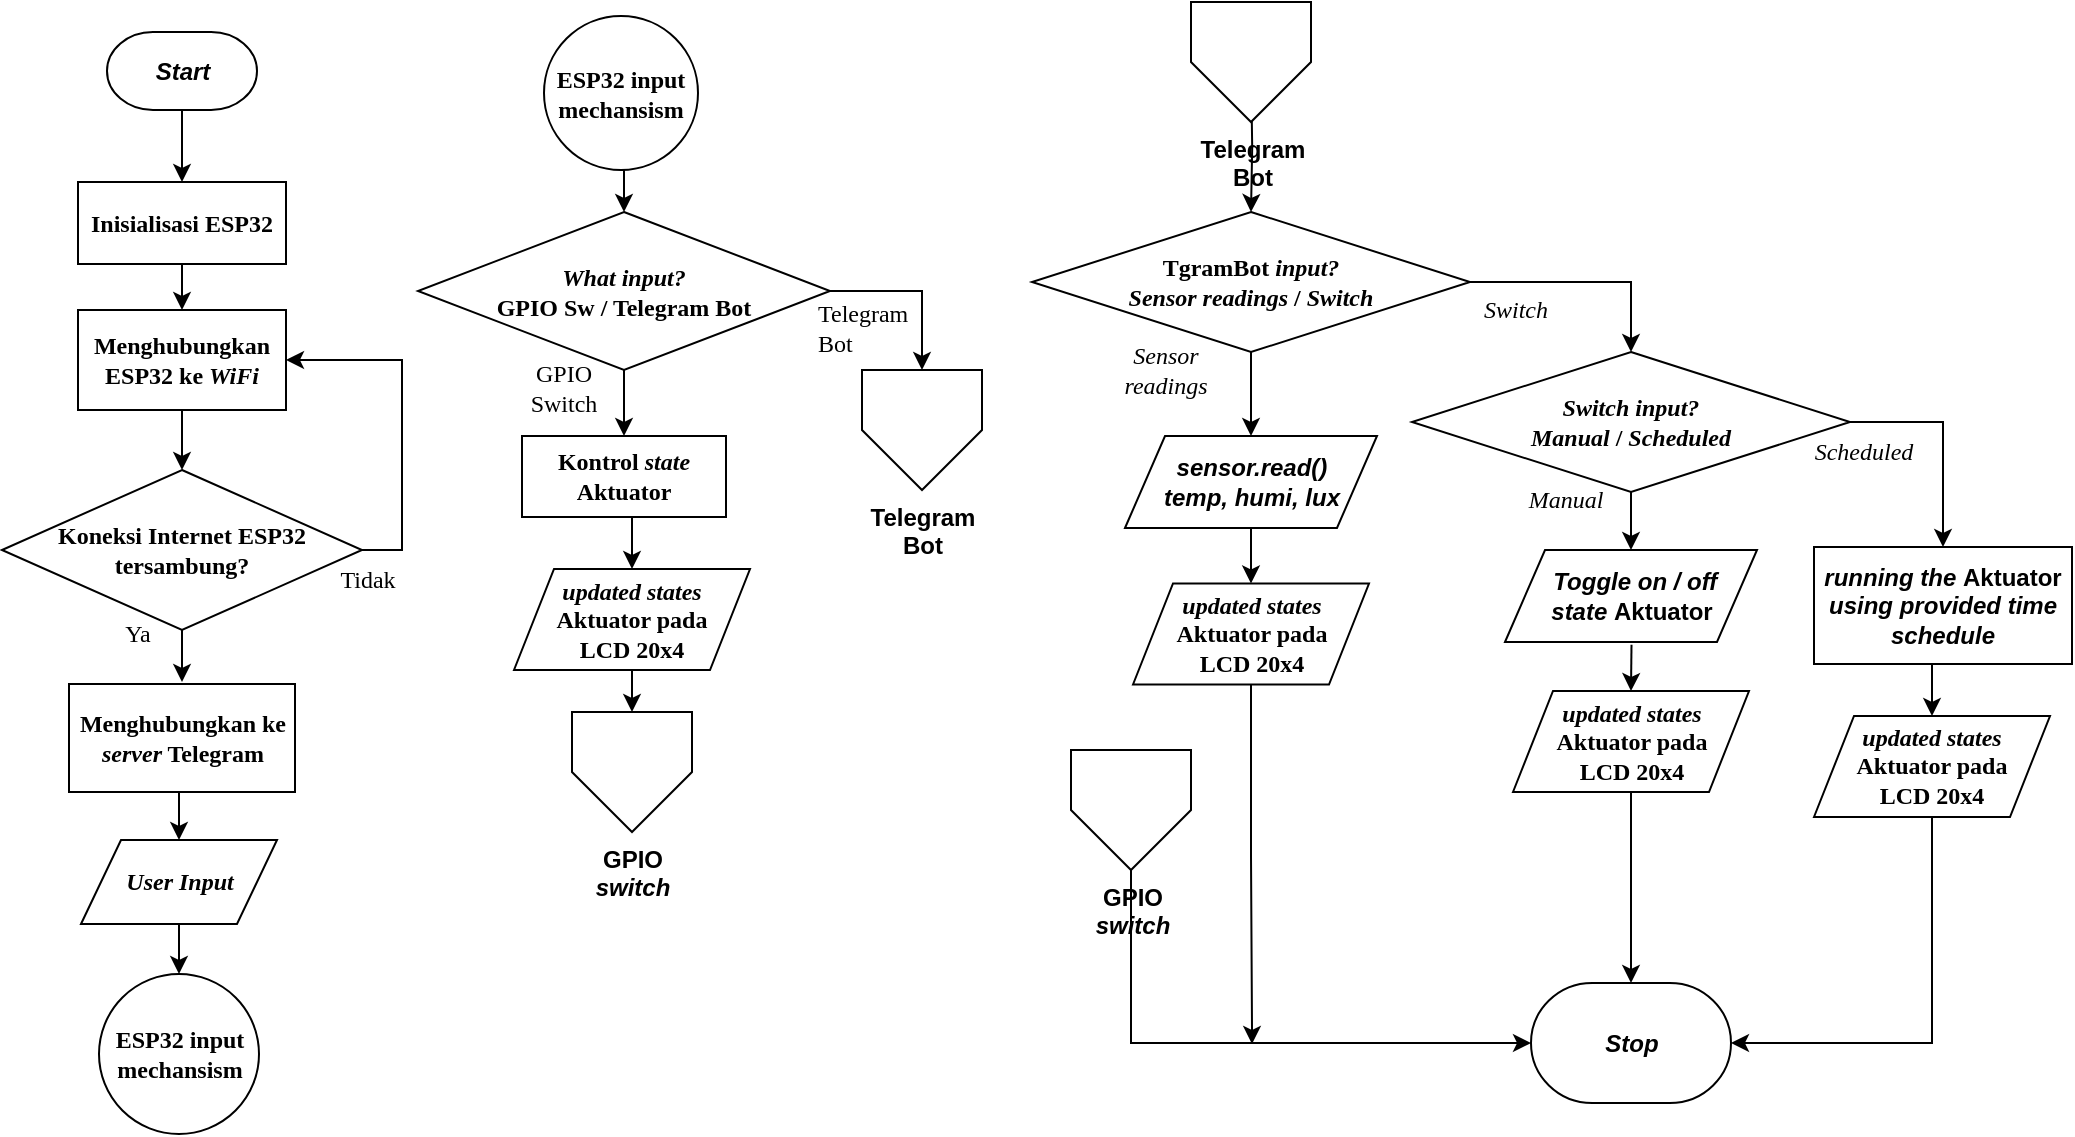 <mxfile version="20.8.5" type="device"><diagram id="wEyE0EljjdfhALlqWIyy" name="Halaman-1"><mxGraphModel dx="1615" dy="795" grid="0" gridSize="10" guides="1" tooltips="1" connect="1" arrows="1" fold="1" page="1" pageScale="1" pageWidth="1169" pageHeight="827" math="0" shadow="0"><root><mxCell id="0"/><mxCell id="1" parent="0"/><mxCell id="iNC4TQKwrpO1AQcwmITD-32" style="edgeStyle=orthogonalEdgeStyle;rounded=0;orthogonalLoop=1;jettySize=auto;html=1;exitX=0.5;exitY=1;exitDx=0;exitDy=0;exitPerimeter=0;entryX=0.5;entryY=0;entryDx=0;entryDy=0;fontFamily=Times New Roman;" parent="1" source="iNC4TQKwrpO1AQcwmITD-3" target="iNC4TQKwrpO1AQcwmITD-4" edge="1"><mxGeometry relative="1" as="geometry"/></mxCell><mxCell id="iNC4TQKwrpO1AQcwmITD-3" value="&lt;i&gt;&lt;b&gt;Start&lt;/b&gt;&lt;/i&gt;" style="strokeWidth=1;html=1;shape=mxgraph.flowchart.terminator;whiteSpace=wrap;" parent="1" vertex="1"><mxGeometry x="62.5" y="21" width="75" height="39" as="geometry"/></mxCell><mxCell id="iNC4TQKwrpO1AQcwmITD-33" style="edgeStyle=orthogonalEdgeStyle;rounded=0;orthogonalLoop=1;jettySize=auto;html=1;exitX=0.5;exitY=1;exitDx=0;exitDy=0;entryX=0.5;entryY=0;entryDx=0;entryDy=0;fontFamily=Times New Roman;" parent="1" source="iNC4TQKwrpO1AQcwmITD-4" target="iNC4TQKwrpO1AQcwmITD-6" edge="1"><mxGeometry relative="1" as="geometry"/></mxCell><mxCell id="iNC4TQKwrpO1AQcwmITD-4" value="&lt;b&gt;&lt;font face=&quot;Times New Roman&quot;&gt;Inisialisasi ESP32&lt;/font&gt;&lt;/b&gt;" style="rounded=0;whiteSpace=wrap;html=1;" parent="1" vertex="1"><mxGeometry x="48" y="96" width="104" height="41" as="geometry"/></mxCell><mxCell id="iNC4TQKwrpO1AQcwmITD-34" style="edgeStyle=orthogonalEdgeStyle;rounded=0;orthogonalLoop=1;jettySize=auto;html=1;exitX=0.5;exitY=1;exitDx=0;exitDy=0;entryX=0.5;entryY=0;entryDx=0;entryDy=0;entryPerimeter=0;fontFamily=Times New Roman;" parent="1" source="iNC4TQKwrpO1AQcwmITD-6" target="iNC4TQKwrpO1AQcwmITD-8" edge="1"><mxGeometry relative="1" as="geometry"/></mxCell><mxCell id="iNC4TQKwrpO1AQcwmITD-6" value="&lt;b&gt;&lt;font face=&quot;Times New Roman&quot;&gt;Menghubungkan ESP32 ke &lt;i&gt;WiFi&lt;/i&gt;&lt;br&gt;&lt;/font&gt;&lt;/b&gt;" style="rounded=0;whiteSpace=wrap;html=1;" parent="1" vertex="1"><mxGeometry x="48" y="160" width="104" height="50" as="geometry"/></mxCell><mxCell id="iNC4TQKwrpO1AQcwmITD-30" style="edgeStyle=orthogonalEdgeStyle;rounded=0;orthogonalLoop=1;jettySize=auto;html=1;exitX=0.5;exitY=1;exitDx=0;exitDy=0;fontFamily=Times New Roman;entryX=0.5;entryY=0;entryDx=0;entryDy=0;" parent="1" source="iNC4TQKwrpO1AQcwmITD-7" target="HlXd1qT1jkH5dcbXWJ3G-3" edge="1"><mxGeometry relative="1" as="geometry"><mxPoint x="103.5" y="452" as="targetPoint"/></mxGeometry></mxCell><mxCell id="iNC4TQKwrpO1AQcwmITD-7" value="&lt;b&gt;&lt;font face=&quot;Times New Roman&quot;&gt;Menghubungkan ke &lt;i&gt;server&lt;/i&gt; Telegram&lt;/font&gt;&lt;/b&gt;" style="rounded=0;whiteSpace=wrap;html=1;" parent="1" vertex="1"><mxGeometry x="43.5" y="347" width="113" height="54" as="geometry"/></mxCell><mxCell id="iNC4TQKwrpO1AQcwmITD-36" style="edgeStyle=orthogonalEdgeStyle;rounded=0;orthogonalLoop=1;jettySize=auto;html=1;exitX=1;exitY=0.5;exitDx=0;exitDy=0;exitPerimeter=0;entryX=1;entryY=0.5;entryDx=0;entryDy=0;fontFamily=Times New Roman;" parent="1" source="iNC4TQKwrpO1AQcwmITD-8" target="iNC4TQKwrpO1AQcwmITD-6" edge="1"><mxGeometry relative="1" as="geometry"/></mxCell><mxCell id="iNC4TQKwrpO1AQcwmITD-58" style="edgeStyle=orthogonalEdgeStyle;rounded=0;orthogonalLoop=1;jettySize=auto;html=1;exitX=0.5;exitY=1;exitDx=0;exitDy=0;exitPerimeter=0;fontFamily=Times New Roman;entryX=0.5;entryY=0;entryDx=0;entryDy=0;" parent="1" source="iNC4TQKwrpO1AQcwmITD-8" edge="1"><mxGeometry relative="1" as="geometry"><mxPoint x="100.0" y="346" as="targetPoint"/></mxGeometry></mxCell><mxCell id="iNC4TQKwrpO1AQcwmITD-8" value="&lt;b&gt;&lt;font face=&quot;Times New Roman&quot;&gt;Koneksi Internet ESP32 tersambung?&lt;/font&gt;&lt;/b&gt;" style="strokeWidth=1;html=1;shape=mxgraph.flowchart.decision;whiteSpace=wrap;" parent="1" vertex="1"><mxGeometry x="10" y="240" width="180" height="80" as="geometry"/></mxCell><mxCell id="iNC4TQKwrpO1AQcwmITD-31" style="edgeStyle=orthogonalEdgeStyle;rounded=0;orthogonalLoop=1;jettySize=auto;html=1;exitX=0.5;exitY=1;exitDx=0;exitDy=0;exitPerimeter=0;entryX=0.5;entryY=0;entryDx=0;entryDy=0;fontFamily=Times New Roman;" parent="1" source="iNC4TQKwrpO1AQcwmITD-12" target="iNC4TQKwrpO1AQcwmITD-24" edge="1"><mxGeometry relative="1" as="geometry"/></mxCell><mxCell id="iNC4TQKwrpO1AQcwmITD-94" style="edgeStyle=orthogonalEdgeStyle;rounded=0;orthogonalLoop=1;jettySize=auto;html=1;exitX=1;exitY=0.5;exitDx=0;exitDy=0;exitPerimeter=0;fontFamily=Times New Roman;entryX=0.5;entryY=0;entryDx=0;entryDy=0;" parent="1" source="iNC4TQKwrpO1AQcwmITD-12" target="HlXd1qT1jkH5dcbXWJ3G-53" edge="1"><mxGeometry relative="1" as="geometry"><mxPoint x="467.5" y="190" as="targetPoint"/></mxGeometry></mxCell><mxCell id="iNC4TQKwrpO1AQcwmITD-12" value="&lt;div&gt;&lt;i&gt;&lt;b&gt;&lt;font face=&quot;Times New Roman&quot;&gt;What input?&lt;/font&gt;&lt;/b&gt;&lt;/i&gt;&lt;/div&gt;&lt;div&gt;&lt;b&gt;&lt;font face=&quot;Times New Roman&quot;&gt;GPIO Sw / Telegram Bot&lt;br&gt;&lt;/font&gt;&lt;/b&gt;&lt;/div&gt;" style="strokeWidth=1;html=1;shape=mxgraph.flowchart.decision;whiteSpace=wrap;" parent="1" vertex="1"><mxGeometry x="218" y="111" width="206" height="79" as="geometry"/></mxCell><mxCell id="HlXd1qT1jkH5dcbXWJ3G-16" style="edgeStyle=orthogonalEdgeStyle;rounded=0;orthogonalLoop=1;jettySize=auto;html=1;entryX=0.5;entryY=0;entryDx=0;entryDy=0;" edge="1" parent="1" source="iNC4TQKwrpO1AQcwmITD-13" target="HlXd1qT1jkH5dcbXWJ3G-13"><mxGeometry relative="1" as="geometry"/></mxCell><mxCell id="iNC4TQKwrpO1AQcwmITD-13" value="&lt;div&gt;&lt;b&gt;&lt;font face=&quot;Times New Roman&quot;&gt;TgramBot &lt;/font&gt;&lt;/b&gt;&lt;i&gt;&lt;b&gt;&lt;font face=&quot;Times New Roman&quot;&gt;input?&lt;/font&gt;&lt;/b&gt;&lt;/i&gt;&lt;/div&gt;&lt;div&gt;&lt;b&gt;&lt;font face=&quot;Times New Roman&quot;&gt;&lt;i&gt;Sensor readings&lt;/i&gt; / &lt;i&gt;Switch&lt;/i&gt; &lt;br&gt;&lt;/font&gt;&lt;/b&gt;&lt;/div&gt;" style="strokeWidth=1;html=1;shape=mxgraph.flowchart.decision;whiteSpace=wrap;" parent="1" vertex="1"><mxGeometry x="525" y="111" width="219" height="70" as="geometry"/></mxCell><mxCell id="iNC4TQKwrpO1AQcwmITD-19" value="&lt;i&gt;&lt;b&gt;Stop&lt;/b&gt;&lt;/i&gt;" style="strokeWidth=1;html=1;shape=mxgraph.flowchart.terminator;whiteSpace=wrap;" parent="1" vertex="1"><mxGeometry x="774.5" y="496.5" width="100" height="60" as="geometry"/></mxCell><mxCell id="iNC4TQKwrpO1AQcwmITD-39" style="edgeStyle=orthogonalEdgeStyle;rounded=0;orthogonalLoop=1;jettySize=auto;html=1;exitX=0.5;exitY=1;exitDx=0;exitDy=0;entryX=0.5;entryY=0;entryDx=0;entryDy=0;fontFamily=Times New Roman;" parent="1" source="iNC4TQKwrpO1AQcwmITD-24" target="iNC4TQKwrpO1AQcwmITD-25" edge="1"><mxGeometry relative="1" as="geometry"/></mxCell><mxCell id="iNC4TQKwrpO1AQcwmITD-24" value="&lt;b&gt;&lt;font face=&quot;Times New Roman&quot;&gt;Kontrol &lt;i&gt;state &lt;/i&gt;&lt;br&gt;Aktuator&lt;br&gt;&lt;/font&gt;&lt;/b&gt;" style="rounded=0;whiteSpace=wrap;html=1;" parent="1" vertex="1"><mxGeometry x="270" y="223" width="102" height="40.5" as="geometry"/></mxCell><mxCell id="iNC4TQKwrpO1AQcwmITD-40" style="edgeStyle=orthogonalEdgeStyle;rounded=0;orthogonalLoop=1;jettySize=auto;html=1;exitX=0.5;exitY=1;exitDx=0;exitDy=0;entryX=0.5;entryY=0;entryDx=0;entryDy=0;fontFamily=Times New Roman;" parent="1" source="iNC4TQKwrpO1AQcwmITD-25" target="HlXd1qT1jkH5dcbXWJ3G-55" edge="1"><mxGeometry relative="1" as="geometry"><mxPoint x="325" y="366" as="targetPoint"/></mxGeometry></mxCell><mxCell id="iNC4TQKwrpO1AQcwmITD-25" value="&lt;div&gt;&lt;b&gt;&lt;font face=&quot;Times New Roman&quot;&gt;&lt;i&gt;updated states&lt;br&gt;&lt;/i&gt;Aktuator pada&lt;br&gt; LCD 20x4&lt;br&gt;&lt;/font&gt;&lt;/b&gt;&lt;/div&gt;&lt;b&gt;&lt;font face=&quot;Times New Roman&quot;&gt;&lt;/font&gt;&lt;/b&gt;" style="shape=parallelogram;perimeter=parallelogramPerimeter;whiteSpace=wrap;html=1;fixedSize=1;shadow=0;rounded=0;sketch=0;gradientColor=none;strokeWidth=1;" parent="1" vertex="1"><mxGeometry x="266" y="289.5" width="118" height="50.5" as="geometry"/></mxCell><mxCell id="iNC4TQKwrpO1AQcwmITD-50" style="edgeStyle=orthogonalEdgeStyle;rounded=0;orthogonalLoop=1;jettySize=auto;html=1;exitX=0.5;exitY=1;exitDx=0;exitDy=0;fontFamily=Times New Roman;entryX=0;entryY=0.5;entryDx=0;entryDy=0;entryPerimeter=0;" parent="1" source="HlXd1qT1jkH5dcbXWJ3G-56" target="iNC4TQKwrpO1AQcwmITD-19" edge="1"><mxGeometry relative="1" as="geometry"><mxPoint x="563.5" y="466.5" as="sourcePoint"/></mxGeometry></mxCell><mxCell id="iNC4TQKwrpO1AQcwmITD-60" value="Ya" style="text;html=1;strokeColor=none;fillColor=none;align=center;verticalAlign=middle;whiteSpace=wrap;rounded=0;shadow=0;sketch=0;strokeWidth=1;fontFamily=Times New Roman;" parent="1" vertex="1"><mxGeometry x="48" y="307" width="60" height="30" as="geometry"/></mxCell><mxCell id="iNC4TQKwrpO1AQcwmITD-66" value="GPIO Switch" style="text;html=1;strokeColor=none;fillColor=none;align=center;verticalAlign=middle;whiteSpace=wrap;rounded=0;shadow=0;sketch=0;strokeWidth=1;fontFamily=Times New Roman;" parent="1" vertex="1"><mxGeometry x="261" y="183.5" width="60" height="30" as="geometry"/></mxCell><mxCell id="iNC4TQKwrpO1AQcwmITD-68" value="&lt;div align=&quot;left&quot;&gt;Telegram Bot&lt;br&gt;&lt;/div&gt;" style="text;html=1;strokeColor=none;fillColor=none;align=center;verticalAlign=middle;whiteSpace=wrap;rounded=0;shadow=0;sketch=0;strokeWidth=1;fontFamily=Times New Roman;" parent="1" vertex="1"><mxGeometry x="417" y="153.5" width="60" height="30" as="geometry"/></mxCell><mxCell id="iNC4TQKwrpO1AQcwmITD-90" value="Tidak" style="text;html=1;strokeColor=none;fillColor=none;align=center;verticalAlign=middle;whiteSpace=wrap;rounded=0;shadow=0;sketch=0;strokeWidth=1;fontFamily=Times New Roman;" parent="1" vertex="1"><mxGeometry x="163" y="280" width="60" height="30" as="geometry"/></mxCell><mxCell id="HlXd1qT1jkH5dcbXWJ3G-3" value="&lt;i&gt;&lt;font face=&quot;Times New Roman&quot;&gt;&lt;b&gt;User Input&lt;br&gt;&lt;/b&gt;&lt;/font&gt;&lt;/i&gt;" style="shape=parallelogram;perimeter=parallelogramPerimeter;whiteSpace=wrap;html=1;fixedSize=1;shadow=0;rounded=0;sketch=0;gradientColor=none;strokeWidth=1;" vertex="1" parent="1"><mxGeometry x="49.5" y="425" width="98" height="42" as="geometry"/></mxCell><mxCell id="HlXd1qT1jkH5dcbXWJ3G-7" style="edgeStyle=orthogonalEdgeStyle;rounded=0;orthogonalLoop=1;jettySize=auto;html=1;exitX=0.5;exitY=1;exitDx=0;exitDy=0;fontFamily=Times New Roman;entryX=0.5;entryY=0;entryDx=0;entryDy=0;" edge="1" parent="1" source="HlXd1qT1jkH5dcbXWJ3G-3" target="HlXd1qT1jkH5dcbXWJ3G-9"><mxGeometry relative="1" as="geometry"><mxPoint x="97.5" y="501" as="sourcePoint"/><mxPoint x="99" y="539" as="targetPoint"/></mxGeometry></mxCell><mxCell id="HlXd1qT1jkH5dcbXWJ3G-9" value="&lt;b&gt;&lt;font face=&quot;Times New Roman&quot;&gt;ESP32 input mechansism&lt;br&gt;&lt;/font&gt;&lt;/b&gt;" style="ellipse;whiteSpace=wrap;html=1;aspect=fixed;" vertex="1" parent="1"><mxGeometry x="58.5" y="492" width="80" height="80" as="geometry"/></mxCell><mxCell id="HlXd1qT1jkH5dcbXWJ3G-10" value="&lt;b&gt;&lt;font face=&quot;Times New Roman&quot;&gt;ESP32 input mechansism&lt;br&gt;&lt;/font&gt;&lt;/b&gt;" style="ellipse;whiteSpace=wrap;html=1;aspect=fixed;" vertex="1" parent="1"><mxGeometry x="281" y="13" width="77" height="77" as="geometry"/></mxCell><mxCell id="HlXd1qT1jkH5dcbXWJ3G-12" style="edgeStyle=orthogonalEdgeStyle;rounded=0;orthogonalLoop=1;jettySize=auto;html=1;exitX=0.5;exitY=1;exitDx=0;exitDy=0;entryX=0.5;entryY=0;entryDx=0;entryDy=0;fontFamily=Times New Roman;entryPerimeter=0;" edge="1" parent="1" source="HlXd1qT1jkH5dcbXWJ3G-10" target="iNC4TQKwrpO1AQcwmITD-12"><mxGeometry relative="1" as="geometry"><mxPoint x="331" y="49.5" as="sourcePoint"/><mxPoint x="331" y="103.5" as="targetPoint"/></mxGeometry></mxCell><mxCell id="HlXd1qT1jkH5dcbXWJ3G-13" value="&lt;i&gt;&lt;b&gt;sensor.read()&lt;br&gt;temp, humi, lux&lt;br&gt;&lt;/b&gt;&lt;/i&gt;" style="shape=parallelogram;perimeter=parallelogramPerimeter;whiteSpace=wrap;html=1;fixedSize=1;shadow=0;rounded=0;sketch=0;gradientColor=none;strokeWidth=1;" vertex="1" parent="1"><mxGeometry x="571.5" y="223" width="126" height="46" as="geometry"/></mxCell><mxCell id="HlXd1qT1jkH5dcbXWJ3G-17" style="edgeStyle=orthogonalEdgeStyle;rounded=0;orthogonalLoop=1;jettySize=auto;html=1;exitX=0.502;exitY=1.055;exitDx=0;exitDy=0;entryX=0.5;entryY=0;entryDx=0;entryDy=0;fontFamily=Times New Roman;entryPerimeter=0;exitPerimeter=0;" edge="1" parent="1" target="iNC4TQKwrpO1AQcwmITD-13"><mxGeometry relative="1" as="geometry"><mxPoint x="634.62" y="45.3" as="sourcePoint"/><mxPoint x="644.5" y="187.5" as="targetPoint"/></mxGeometry></mxCell><mxCell id="HlXd1qT1jkH5dcbXWJ3G-23" value="&lt;font face=&quot;Times New Roman&quot;&gt;&lt;i&gt;Sensor readings&lt;/i&gt;&lt;/font&gt;" style="text;html=1;strokeColor=none;fillColor=none;align=center;verticalAlign=middle;whiteSpace=wrap;rounded=0;shadow=0;sketch=0;strokeWidth=1;fontFamily=Times New Roman;" vertex="1" parent="1"><mxGeometry x="562" y="175" width="60" height="30" as="geometry"/></mxCell><mxCell id="HlXd1qT1jkH5dcbXWJ3G-24" value="&lt;div&gt;&lt;i&gt;&lt;b&gt;&lt;font face=&quot;Times New Roman&quot;&gt;Switch input?&lt;/font&gt;&lt;/b&gt;&lt;/i&gt;&lt;/div&gt;&lt;div&gt;&lt;b&gt;&lt;font face=&quot;Times New Roman&quot;&gt;&lt;i&gt;Manual&lt;/i&gt; / &lt;i&gt;Scheduled&lt;/i&gt; &lt;br&gt;&lt;/font&gt;&lt;/b&gt;&lt;/div&gt;" style="strokeWidth=1;html=1;shape=mxgraph.flowchart.decision;whiteSpace=wrap;" vertex="1" parent="1"><mxGeometry x="715" y="181" width="219" height="70" as="geometry"/></mxCell><mxCell id="HlXd1qT1jkH5dcbXWJ3G-25" style="edgeStyle=orthogonalEdgeStyle;rounded=0;orthogonalLoop=1;jettySize=auto;html=1;exitX=1;exitY=0.5;exitDx=0;exitDy=0;exitPerimeter=0;" edge="1" parent="1" source="iNC4TQKwrpO1AQcwmITD-13" target="HlXd1qT1jkH5dcbXWJ3G-24"><mxGeometry relative="1" as="geometry"><mxPoint x="644.5" y="191" as="sourcePoint"/><mxPoint x="644.5" y="233" as="targetPoint"/></mxGeometry></mxCell><mxCell id="HlXd1qT1jkH5dcbXWJ3G-26" value="&lt;i&gt;Switch&lt;/i&gt;" style="text;html=1;strokeColor=none;fillColor=none;align=center;verticalAlign=middle;whiteSpace=wrap;rounded=0;shadow=0;sketch=0;strokeWidth=1;fontFamily=Times New Roman;" vertex="1" parent="1"><mxGeometry x="737" y="145" width="60" height="30" as="geometry"/></mxCell><mxCell id="HlXd1qT1jkH5dcbXWJ3G-52" style="edgeStyle=orthogonalEdgeStyle;rounded=0;orthogonalLoop=1;jettySize=auto;html=1;" edge="1" parent="1" source="HlXd1qT1jkH5dcbXWJ3G-28"><mxGeometry relative="1" as="geometry"><mxPoint x="635" y="527" as="targetPoint"/><Array as="points"><mxPoint x="635" y="433"/><mxPoint x="635" y="433"/><mxPoint x="635" y="519"/></Array></mxGeometry></mxCell><mxCell id="HlXd1qT1jkH5dcbXWJ3G-28" value="&lt;div&gt;&lt;b&gt;&lt;font face=&quot;Times New Roman&quot;&gt;&lt;i&gt;updated states&lt;br&gt;&lt;/i&gt;Aktuator pada&lt;br&gt; LCD 20x4&lt;br&gt;&lt;/font&gt;&lt;/b&gt;&lt;/div&gt;&lt;b&gt;&lt;font face=&quot;Times New Roman&quot;&gt;&lt;/font&gt;&lt;/b&gt;" style="shape=parallelogram;perimeter=parallelogramPerimeter;whiteSpace=wrap;html=1;fixedSize=1;shadow=0;rounded=0;sketch=0;gradientColor=none;strokeWidth=1;" vertex="1" parent="1"><mxGeometry x="575.5" y="296.75" width="118" height="50.5" as="geometry"/></mxCell><mxCell id="HlXd1qT1jkH5dcbXWJ3G-32" style="edgeStyle=orthogonalEdgeStyle;rounded=0;orthogonalLoop=1;jettySize=auto;html=1;entryX=0.5;entryY=0;entryDx=0;entryDy=0;fontFamily=Times New Roman;exitX=0.5;exitY=1;exitDx=0;exitDy=0;" edge="1" parent="1" source="HlXd1qT1jkH5dcbXWJ3G-13" target="HlXd1qT1jkH5dcbXWJ3G-28"><mxGeometry relative="1" as="geometry"><mxPoint x="554.5" y="326" as="sourcePoint"/><mxPoint x="394.5" y="376" as="targetPoint"/></mxGeometry></mxCell><mxCell id="HlXd1qT1jkH5dcbXWJ3G-34" value="&lt;b&gt;&lt;i&gt;&amp;nbsp;Toggle on / off&lt;br&gt;state &lt;/i&gt;Aktuator&lt;br&gt;&lt;/b&gt;" style="shape=parallelogram;perimeter=parallelogramPerimeter;whiteSpace=wrap;html=1;fixedSize=1;shadow=0;rounded=0;sketch=0;gradientColor=none;strokeWidth=1;" vertex="1" parent="1"><mxGeometry x="761.5" y="280" width="126" height="46" as="geometry"/></mxCell><mxCell id="HlXd1qT1jkH5dcbXWJ3G-35" style="edgeStyle=orthogonalEdgeStyle;rounded=0;orthogonalLoop=1;jettySize=auto;html=1;entryX=0.5;entryY=0;entryDx=0;entryDy=0;fontFamily=Times New Roman;exitX=0.5;exitY=1;exitDx=0;exitDy=0;exitPerimeter=0;" edge="1" parent="1" source="HlXd1qT1jkH5dcbXWJ3G-24" target="HlXd1qT1jkH5dcbXWJ3G-34"><mxGeometry relative="1" as="geometry"><mxPoint x="644.5" y="279" as="sourcePoint"/><mxPoint x="644.5" y="306.75" as="targetPoint"/></mxGeometry></mxCell><mxCell id="HlXd1qT1jkH5dcbXWJ3G-36" value="&lt;i&gt;&lt;b&gt;running the &lt;/b&gt;&lt;/i&gt;&lt;b&gt;Aktuator &lt;i&gt;using provided time schedule&lt;/i&gt;&lt;br&gt;&lt;/b&gt;" style="rounded=0;whiteSpace=wrap;html=1;" vertex="1" parent="1"><mxGeometry x="916" y="278.5" width="129" height="58.5" as="geometry"/></mxCell><mxCell id="HlXd1qT1jkH5dcbXWJ3G-37" value="&lt;font face=&quot;Times New Roman&quot;&gt;&lt;i&gt;Manual&lt;/i&gt; &lt;/font&gt;" style="text;html=1;strokeColor=none;fillColor=none;align=center;verticalAlign=middle;whiteSpace=wrap;rounded=0;shadow=0;sketch=0;strokeWidth=1;fontFamily=Times New Roman;" vertex="1" parent="1"><mxGeometry x="761.5" y="240" width="60" height="30" as="geometry"/></mxCell><mxCell id="HlXd1qT1jkH5dcbXWJ3G-38" value="&lt;font face=&quot;Times New Roman&quot;&gt;&lt;i&gt;Scheduled&lt;/i&gt; &lt;/font&gt;" style="text;html=1;strokeColor=none;fillColor=none;align=center;verticalAlign=middle;whiteSpace=wrap;rounded=0;shadow=0;sketch=0;strokeWidth=1;fontFamily=Times New Roman;" vertex="1" parent="1"><mxGeometry x="911" y="216" width="60" height="30" as="geometry"/></mxCell><mxCell id="HlXd1qT1jkH5dcbXWJ3G-39" style="edgeStyle=orthogonalEdgeStyle;rounded=0;orthogonalLoop=1;jettySize=auto;html=1;exitX=1;exitY=0.5;exitDx=0;exitDy=0;exitPerimeter=0;entryX=0.5;entryY=0;entryDx=0;entryDy=0;" edge="1" parent="1" source="HlXd1qT1jkH5dcbXWJ3G-24" target="HlXd1qT1jkH5dcbXWJ3G-36"><mxGeometry relative="1" as="geometry"><mxPoint x="955" y="210" as="sourcePoint"/><mxPoint x="1035.48" y="245" as="targetPoint"/></mxGeometry></mxCell><mxCell id="HlXd1qT1jkH5dcbXWJ3G-41" style="edgeStyle=orthogonalEdgeStyle;rounded=0;orthogonalLoop=1;jettySize=auto;html=1;exitX=0.502;exitY=1.029;exitDx=0;exitDy=0;entryX=0.5;entryY=0;entryDx=0;entryDy=0;fontFamily=Times New Roman;exitPerimeter=0;" edge="1" target="HlXd1qT1jkH5dcbXWJ3G-43" parent="1" source="HlXd1qT1jkH5dcbXWJ3G-34"><mxGeometry relative="1" as="geometry"><mxPoint x="810" y="340.5" as="sourcePoint"/></mxGeometry></mxCell><mxCell id="HlXd1qT1jkH5dcbXWJ3G-42" style="edgeStyle=orthogonalEdgeStyle;rounded=0;orthogonalLoop=1;jettySize=auto;html=1;exitX=0.5;exitY=1;exitDx=0;exitDy=0;entryX=0.5;entryY=0;entryDx=0;entryDy=0;fontFamily=Times New Roman;entryPerimeter=0;" edge="1" source="HlXd1qT1jkH5dcbXWJ3G-43" parent="1" target="iNC4TQKwrpO1AQcwmITD-19"><mxGeometry relative="1" as="geometry"><mxPoint x="794" y="448.5" as="targetPoint"/></mxGeometry></mxCell><mxCell id="HlXd1qT1jkH5dcbXWJ3G-43" value="&lt;div&gt;&lt;b&gt;&lt;font face=&quot;Times New Roman&quot;&gt;&lt;i&gt;updated states&lt;br&gt;&lt;/i&gt;Aktuator pada&lt;br&gt; LCD 20x4&lt;br&gt;&lt;/font&gt;&lt;/b&gt;&lt;/div&gt;&lt;b&gt;&lt;font face=&quot;Times New Roman&quot;&gt;&lt;/font&gt;&lt;/b&gt;" style="shape=parallelogram;perimeter=parallelogramPerimeter;whiteSpace=wrap;html=1;fixedSize=1;shadow=0;rounded=0;sketch=0;gradientColor=none;strokeWidth=1;" vertex="1" parent="1"><mxGeometry x="765.5" y="350.5" width="118" height="50.5" as="geometry"/></mxCell><mxCell id="HlXd1qT1jkH5dcbXWJ3G-46" style="edgeStyle=orthogonalEdgeStyle;rounded=0;orthogonalLoop=1;jettySize=auto;html=1;exitX=0.5;exitY=1;exitDx=0;exitDy=0;entryX=0.5;entryY=0;entryDx=0;entryDy=0;fontFamily=Times New Roman;" edge="1" target="HlXd1qT1jkH5dcbXWJ3G-48" parent="1" source="HlXd1qT1jkH5dcbXWJ3G-36"><mxGeometry relative="1" as="geometry"><mxPoint x="980.5" y="366" as="sourcePoint"/></mxGeometry></mxCell><mxCell id="HlXd1qT1jkH5dcbXWJ3G-47" style="edgeStyle=orthogonalEdgeStyle;rounded=0;orthogonalLoop=1;jettySize=auto;html=1;exitX=0.5;exitY=1;exitDx=0;exitDy=0;entryX=1;entryY=0.5;entryDx=0;entryDy=0;fontFamily=Times New Roman;entryPerimeter=0;" edge="1" source="HlXd1qT1jkH5dcbXWJ3G-48" parent="1" target="iNC4TQKwrpO1AQcwmITD-19"><mxGeometry relative="1" as="geometry"><mxPoint x="975" y="389" as="sourcePoint"/><mxPoint x="944.5" y="478.12" as="targetPoint"/></mxGeometry></mxCell><mxCell id="HlXd1qT1jkH5dcbXWJ3G-48" value="&lt;div&gt;&lt;b&gt;&lt;font face=&quot;Times New Roman&quot;&gt;&lt;i&gt;updated states&lt;br&gt;&lt;/i&gt;Aktuator pada&lt;br&gt; LCD 20x4&lt;br&gt;&lt;/font&gt;&lt;/b&gt;&lt;/div&gt;&lt;b&gt;&lt;font face=&quot;Times New Roman&quot;&gt;&lt;/font&gt;&lt;/b&gt;" style="shape=parallelogram;perimeter=parallelogramPerimeter;whiteSpace=wrap;html=1;fixedSize=1;shadow=0;rounded=0;sketch=0;gradientColor=none;strokeWidth=1;" vertex="1" parent="1"><mxGeometry x="916" y="363" width="118" height="50.5" as="geometry"/></mxCell><mxCell id="HlXd1qT1jkH5dcbXWJ3G-53" value="&lt;b&gt;Telegram&lt;br&gt; Bot&lt;/b&gt;" style="verticalLabelPosition=bottom;verticalAlign=top;html=1;shape=offPageConnector;rounded=0;size=0.5;" vertex="1" parent="1"><mxGeometry x="440" y="190" width="60" height="60" as="geometry"/></mxCell><mxCell id="HlXd1qT1jkH5dcbXWJ3G-54" value="&lt;b&gt;Telegram&lt;br&gt; Bot&lt;/b&gt;" style="verticalLabelPosition=bottom;verticalAlign=top;html=1;shape=offPageConnector;rounded=0;size=0.5;" vertex="1" parent="1"><mxGeometry x="604.5" y="6" width="60" height="60" as="geometry"/></mxCell><mxCell id="HlXd1qT1jkH5dcbXWJ3G-55" value="&lt;b&gt;GPIO &lt;i&gt;&lt;br&gt;switch&lt;/i&gt;&lt;br&gt;&lt;/b&gt;" style="verticalLabelPosition=bottom;verticalAlign=top;html=1;shape=offPageConnector;rounded=0;size=0.5;" vertex="1" parent="1"><mxGeometry x="295" y="361" width="60" height="60" as="geometry"/></mxCell><mxCell id="HlXd1qT1jkH5dcbXWJ3G-56" value="&lt;b&gt;GPIO &lt;i&gt;&lt;br&gt;switch&lt;/i&gt;&lt;br&gt;&lt;/b&gt;" style="verticalLabelPosition=bottom;verticalAlign=top;html=1;shape=offPageConnector;rounded=0;size=0.5;" vertex="1" parent="1"><mxGeometry x="544.5" y="380" width="60" height="60" as="geometry"/></mxCell></root></mxGraphModel></diagram></mxfile>